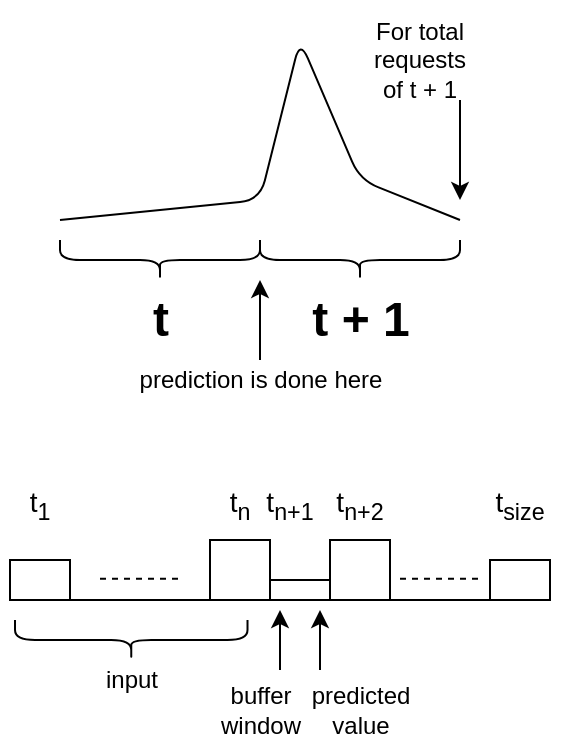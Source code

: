 <mxfile version="13.0.4" type="device"><diagram id="EGOkBkNKSoWuoRgmxUzw" name="Page-1"><mxGraphModel dx="496" dy="278" grid="1" gridSize="10" guides="1" tooltips="1" connect="1" arrows="1" fold="1" page="1" pageScale="1" pageWidth="850" pageHeight="1100" math="0" shadow="0"><root><mxCell id="0"/><mxCell id="1" parent="0"/><mxCell id="OdWnn-gGMex6q6nlapDh-1" value="" style="shape=curlyBracket;whiteSpace=wrap;html=1;rounded=1;rotation=-90;" vertex="1" parent="1"><mxGeometry x="210" y="220" width="20" height="100" as="geometry"/></mxCell><mxCell id="OdWnn-gGMex6q6nlapDh-2" value="" style="shape=curlyBracket;whiteSpace=wrap;html=1;rounded=1;rotation=-90;" vertex="1" parent="1"><mxGeometry x="310" y="220" width="20" height="100" as="geometry"/></mxCell><mxCell id="OdWnn-gGMex6q6nlapDh-3" value="t" style="text;strokeColor=none;fillColor=none;html=1;fontSize=24;fontStyle=1;verticalAlign=middle;align=center;" vertex="1" parent="1"><mxGeometry x="170" y="280" width="100" height="40" as="geometry"/></mxCell><mxCell id="OdWnn-gGMex6q6nlapDh-4" value="t + 1" style="text;strokeColor=none;fillColor=none;html=1;fontSize=24;fontStyle=1;verticalAlign=middle;align=center;" vertex="1" parent="1"><mxGeometry x="270" y="280" width="100" height="40" as="geometry"/></mxCell><mxCell id="OdWnn-gGMex6q6nlapDh-5" value="" style="endArrow=classic;html=1;entryX=0;entryY=0;entryDx=0;entryDy=0;" edge="1" parent="1" target="OdWnn-gGMex6q6nlapDh-4"><mxGeometry width="50" height="50" relative="1" as="geometry"><mxPoint x="270" y="320" as="sourcePoint"/><mxPoint x="300" y="320" as="targetPoint"/></mxGeometry></mxCell><mxCell id="OdWnn-gGMex6q6nlapDh-6" value="prediction is done here" style="text;html=1;align=center;verticalAlign=middle;resizable=0;points=[];autosize=1;" vertex="1" parent="1"><mxGeometry x="200" y="320" width="140" height="20" as="geometry"/></mxCell><mxCell id="OdWnn-gGMex6q6nlapDh-7" value="" style="endArrow=none;html=1;" edge="1" parent="1"><mxGeometry width="50" height="50" relative="1" as="geometry"><mxPoint x="170" y="250" as="sourcePoint"/><mxPoint x="370" y="250" as="targetPoint"/><Array as="points"><mxPoint x="270" y="240"/><mxPoint x="290" y="160"/><mxPoint x="320" y="230"/></Array></mxGeometry></mxCell><mxCell id="OdWnn-gGMex6q6nlapDh-8" value="For total requests of t + 1" style="text;html=1;strokeColor=none;fillColor=none;align=center;verticalAlign=middle;whiteSpace=wrap;rounded=0;" vertex="1" parent="1"><mxGeometry x="320" y="140" width="60" height="60" as="geometry"/></mxCell><mxCell id="OdWnn-gGMex6q6nlapDh-9" value="" style="endArrow=classic;html=1;" edge="1" parent="1"><mxGeometry width="50" height="50" relative="1" as="geometry"><mxPoint x="370" y="190" as="sourcePoint"/><mxPoint x="370" y="240" as="targetPoint"/></mxGeometry></mxCell><mxCell id="OdWnn-gGMex6q6nlapDh-10" value="" style="endArrow=none;html=1;" edge="1" parent="1"><mxGeometry width="50" height="50" relative="1" as="geometry"><mxPoint x="160" y="440" as="sourcePoint"/><mxPoint x="410" y="440" as="targetPoint"/></mxGeometry></mxCell><mxCell id="OdWnn-gGMex6q6nlapDh-11" value="&lt;font style=&quot;font-size: 14px&quot;&gt;t&lt;sub&gt;1&lt;/sub&gt;&lt;/font&gt;" style="text;html=1;strokeColor=none;fillColor=none;align=center;verticalAlign=middle;whiteSpace=wrap;rounded=0;" vertex="1" parent="1"><mxGeometry x="140" y="381.88" width="40" height="20" as="geometry"/></mxCell><mxCell id="OdWnn-gGMex6q6nlapDh-12" value="&lt;font style=&quot;font-size: 14px&quot;&gt;t&lt;sub&gt;size&lt;/sub&gt;&lt;/font&gt;" style="text;html=1;strokeColor=none;fillColor=none;align=center;verticalAlign=middle;whiteSpace=wrap;rounded=0;" vertex="1" parent="1"><mxGeometry x="380" y="381.88" width="40" height="20" as="geometry"/></mxCell><mxCell id="OdWnn-gGMex6q6nlapDh-13" value="" style="shape=curlyBracket;whiteSpace=wrap;html=1;rounded=1;rotation=-90;" vertex="1" parent="1"><mxGeometry x="195.63" y="401.88" width="20" height="116.25" as="geometry"/></mxCell><mxCell id="OdWnn-gGMex6q6nlapDh-14" value="input" style="text;html=1;strokeColor=none;fillColor=none;align=center;verticalAlign=middle;whiteSpace=wrap;rounded=0;" vertex="1" parent="1"><mxGeometry x="185.63" y="470" width="40" height="20" as="geometry"/></mxCell><mxCell id="OdWnn-gGMex6q6nlapDh-15" value="&lt;font style=&quot;font-size: 14px&quot;&gt;t&lt;sub&gt;n&lt;/sub&gt;&lt;/font&gt;" style="text;html=1;strokeColor=none;fillColor=none;align=center;verticalAlign=middle;whiteSpace=wrap;rounded=0;" vertex="1" parent="1"><mxGeometry x="250" y="381.88" width="20" height="20" as="geometry"/></mxCell><mxCell id="OdWnn-gGMex6q6nlapDh-16" value="&lt;font style=&quot;font-size: 14px&quot;&gt;t&lt;sub&gt;n+2&lt;/sub&gt;&lt;/font&gt;" style="text;html=1;strokeColor=none;fillColor=none;align=center;verticalAlign=middle;whiteSpace=wrap;rounded=0;" vertex="1" parent="1"><mxGeometry x="310" y="381.88" width="20" height="20" as="geometry"/></mxCell><mxCell id="OdWnn-gGMex6q6nlapDh-17" value="&lt;font style=&quot;font-size: 14px&quot;&gt;t&lt;sub&gt;n+1&lt;/sub&gt;&lt;/font&gt;" style="text;html=1;strokeColor=none;fillColor=none;align=center;verticalAlign=middle;whiteSpace=wrap;rounded=0;" vertex="1" parent="1"><mxGeometry x="275" y="381.88" width="20" height="20" as="geometry"/></mxCell><mxCell id="OdWnn-gGMex6q6nlapDh-20" value="" style="endArrow=classic;html=1;" edge="1" parent="1"><mxGeometry width="50" height="50" relative="1" as="geometry"><mxPoint x="300" y="475" as="sourcePoint"/><mxPoint x="300" y="445" as="targetPoint"/></mxGeometry></mxCell><mxCell id="OdWnn-gGMex6q6nlapDh-21" value="predicted &lt;br&gt;value" style="text;html=1;align=center;verticalAlign=middle;resizable=0;points=[];autosize=1;" vertex="1" parent="1"><mxGeometry x="290" y="480" width="60" height="30" as="geometry"/></mxCell><mxCell id="OdWnn-gGMex6q6nlapDh-22" value="" style="endArrow=classic;html=1;" edge="1" parent="1"><mxGeometry width="50" height="50" relative="1" as="geometry"><mxPoint x="280" y="475" as="sourcePoint"/><mxPoint x="280" y="445" as="targetPoint"/></mxGeometry></mxCell><mxCell id="OdWnn-gGMex6q6nlapDh-24" value="buffer&lt;br&gt;window" style="text;html=1;align=center;verticalAlign=middle;resizable=0;points=[];autosize=1;" vertex="1" parent="1"><mxGeometry x="240" y="480" width="60" height="30" as="geometry"/></mxCell><mxCell id="OdWnn-gGMex6q6nlapDh-32" value="" style="rounded=0;whiteSpace=wrap;html=1;" vertex="1" parent="1"><mxGeometry x="305" y="410" width="30" height="30" as="geometry"/></mxCell><mxCell id="OdWnn-gGMex6q6nlapDh-35" value="" style="endArrow=none;dashed=1;html=1;" edge="1" parent="1"><mxGeometry width="50" height="50" relative="1" as="geometry"><mxPoint x="190" y="429.43" as="sourcePoint"/><mxPoint x="230" y="429.43" as="targetPoint"/></mxGeometry></mxCell><mxCell id="OdWnn-gGMex6q6nlapDh-36" value="" style="rounded=0;whiteSpace=wrap;html=1;" vertex="1" parent="1"><mxGeometry x="385" y="420" width="30" height="20" as="geometry"/></mxCell><mxCell id="OdWnn-gGMex6q6nlapDh-37" value="" style="rounded=0;whiteSpace=wrap;html=1;" vertex="1" parent="1"><mxGeometry x="145" y="420" width="30" height="20" as="geometry"/></mxCell><mxCell id="OdWnn-gGMex6q6nlapDh-38" value="" style="rounded=0;whiteSpace=wrap;html=1;" vertex="1" parent="1"><mxGeometry x="245" y="410" width="30" height="30" as="geometry"/></mxCell><mxCell id="OdWnn-gGMex6q6nlapDh-39" value="" style="rounded=0;whiteSpace=wrap;html=1;" vertex="1" parent="1"><mxGeometry x="275" y="430" width="30" height="10" as="geometry"/></mxCell><mxCell id="OdWnn-gGMex6q6nlapDh-40" value="" style="endArrow=none;dashed=1;html=1;" edge="1" parent="1"><mxGeometry width="50" height="50" relative="1" as="geometry"><mxPoint x="340" y="429.43" as="sourcePoint"/><mxPoint x="380" y="429.43" as="targetPoint"/></mxGeometry></mxCell></root></mxGraphModel></diagram></mxfile>